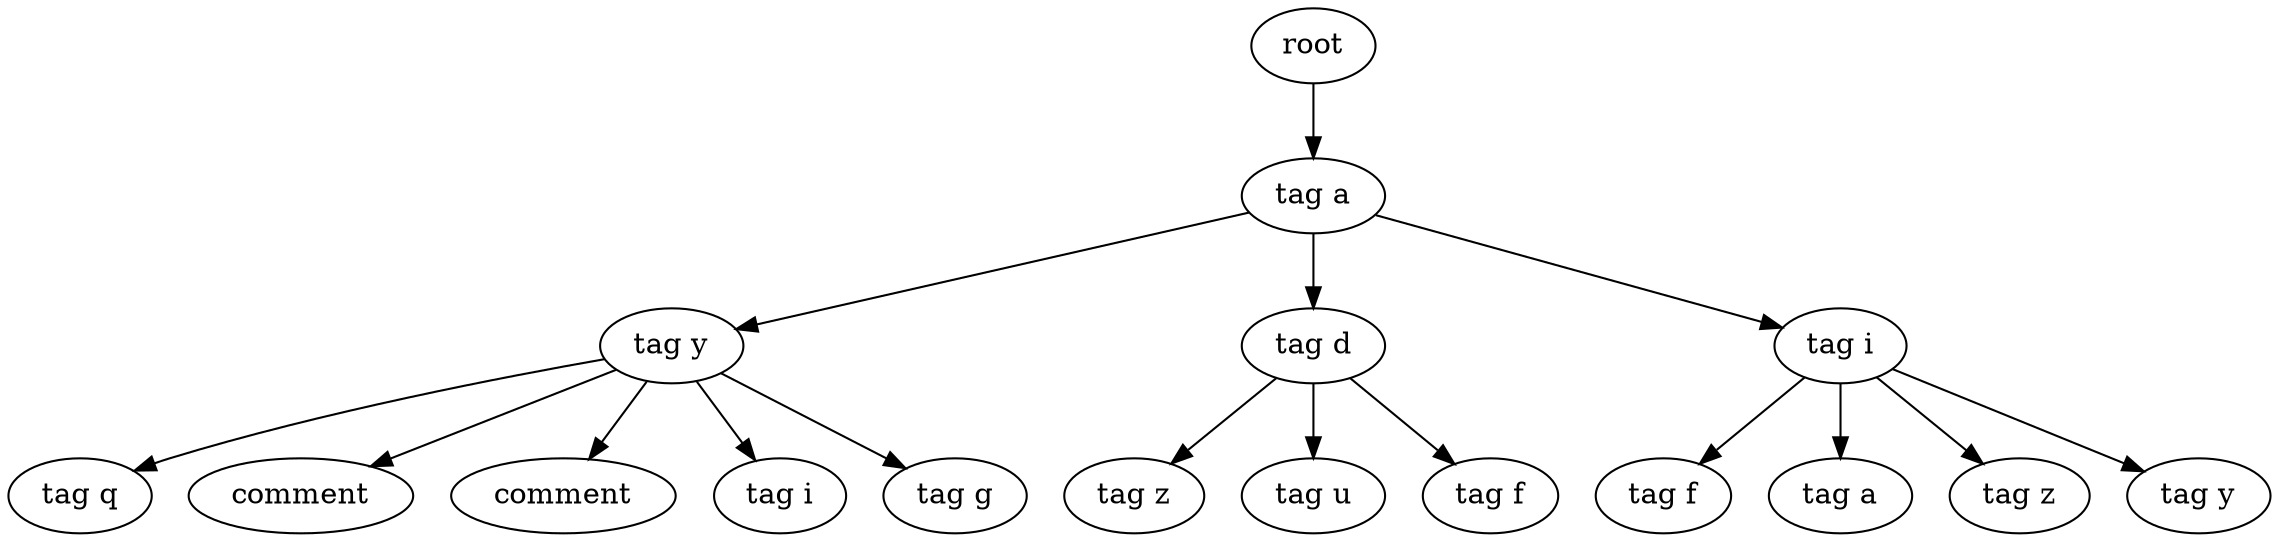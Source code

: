digraph Tree{
0[label="root"];
0->00
00[label="tag a"];
00->000
000[label="tag y"];
000->0000
0000[label="tag q"];
000->0001
0001[label="comment"];
000->0002
0002[label="comment"];
000->0003
0003[label="tag i"];
000->0004
0004[label="tag g"];
00->001
001[label="tag d"];
001->0010
0010[label="tag z"];
001->0011
0011[label="tag u"];
001->0012
0012[label="tag f"];
00->002
002[label="tag i"];
002->0020
0020[label="tag f"];
002->0021
0021[label="tag a"];
002->0022
0022[label="tag z"];
002->0023
0023[label="tag y"];
}
